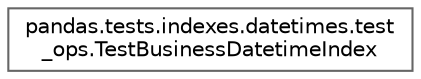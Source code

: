 digraph "Graphical Class Hierarchy"
{
 // LATEX_PDF_SIZE
  bgcolor="transparent";
  edge [fontname=Helvetica,fontsize=10,labelfontname=Helvetica,labelfontsize=10];
  node [fontname=Helvetica,fontsize=10,shape=box,height=0.2,width=0.4];
  rankdir="LR";
  Node0 [id="Node000000",label="pandas.tests.indexes.datetimes.test\l_ops.TestBusinessDatetimeIndex",height=0.2,width=0.4,color="grey40", fillcolor="white", style="filled",URL="$d4/d4c/classpandas_1_1tests_1_1indexes_1_1datetimes_1_1test__ops_1_1TestBusinessDatetimeIndex.html",tooltip=" "];
}
